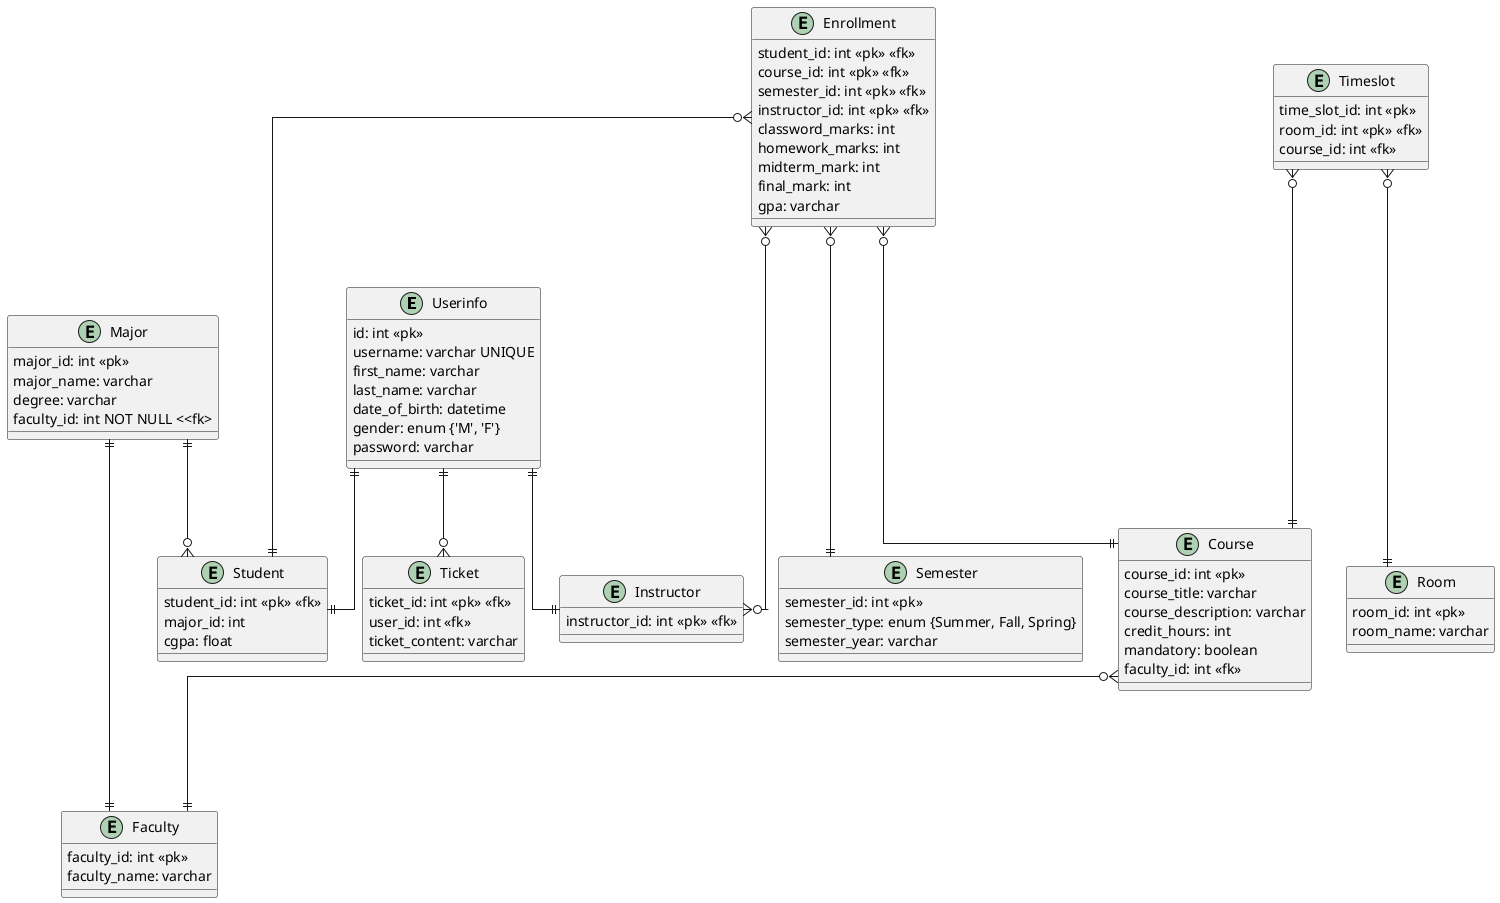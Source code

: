 @startuml

skinparam linetype ortho

Entity Userinfo {
    id: int <<pk>>
    username: varchar UNIQUE
    first_name: varchar
    last_name: varchar
    date_of_birth: datetime
    gender: enum {'M', 'F'}
    password: varchar
}

Entity Student {
    student_id: int <<pk>> <<fk>>
    major_id: int
    cgpa: float
}

Entity Instructor {
    instructor_id: int <<pk>> <<fk>>
}

Entity Ticket {
    ticket_id: int <<pk>> <<fk>>
    user_id: int <<fk>>
    ticket_content: varchar
}

Entity Semester {
    semester_id: int <<pk>>
    semester_type: enum {Summer, Fall, Spring}
    semester_year: varchar
}

Entity Enrollment {
    student_id: int <<pk>> <<fk>>
    course_id: int <<pk>> <<fk>>
    semester_id: int <<pk>> <<fk>>
    instructor_id: int <<pk>> <<fk>>
    classword_marks: int
    homework_marks: int
    midterm_mark: int
    final_mark: int
    gpa: varchar
}

Entity Faculty {
    faculty_id: int <<pk>>
    faculty_name: varchar
}

Entity Major {
    major_id: int <<pk>>
    major_name: varchar
    degree: varchar
    faculty_id: int NOT NULL <<fk>

}

Entity Timeslot {
    time_slot_id: int <<pk>>
    room_id: int <<pk>> <<fk>>
    course_id: int <<fk>>

}

Entity Room {
    room_id: int <<pk>>
    room_name: varchar

}

Entity Course {
    course_id: int <<pk>>
    course_title: varchar
    course_description: varchar
    credit_hours: int
    mandatory: boolean
    faculty_id: int <<fk>>

}

Userinfo ||--|| Instructor
Userinfo ||--|| Student
Userinfo ||--o{ Ticket
Major ||--o{ Student
Major ||--|| Faculty
Enrollment }o---o{ Instructor
Enrollment }o---|| Student
Enrollment }o---|| Course
Enrollment }o---|| Semester
Course }o---|| Faculty
Timeslot }o---|| Room
Timeslot }o---|| Course

@enduml
